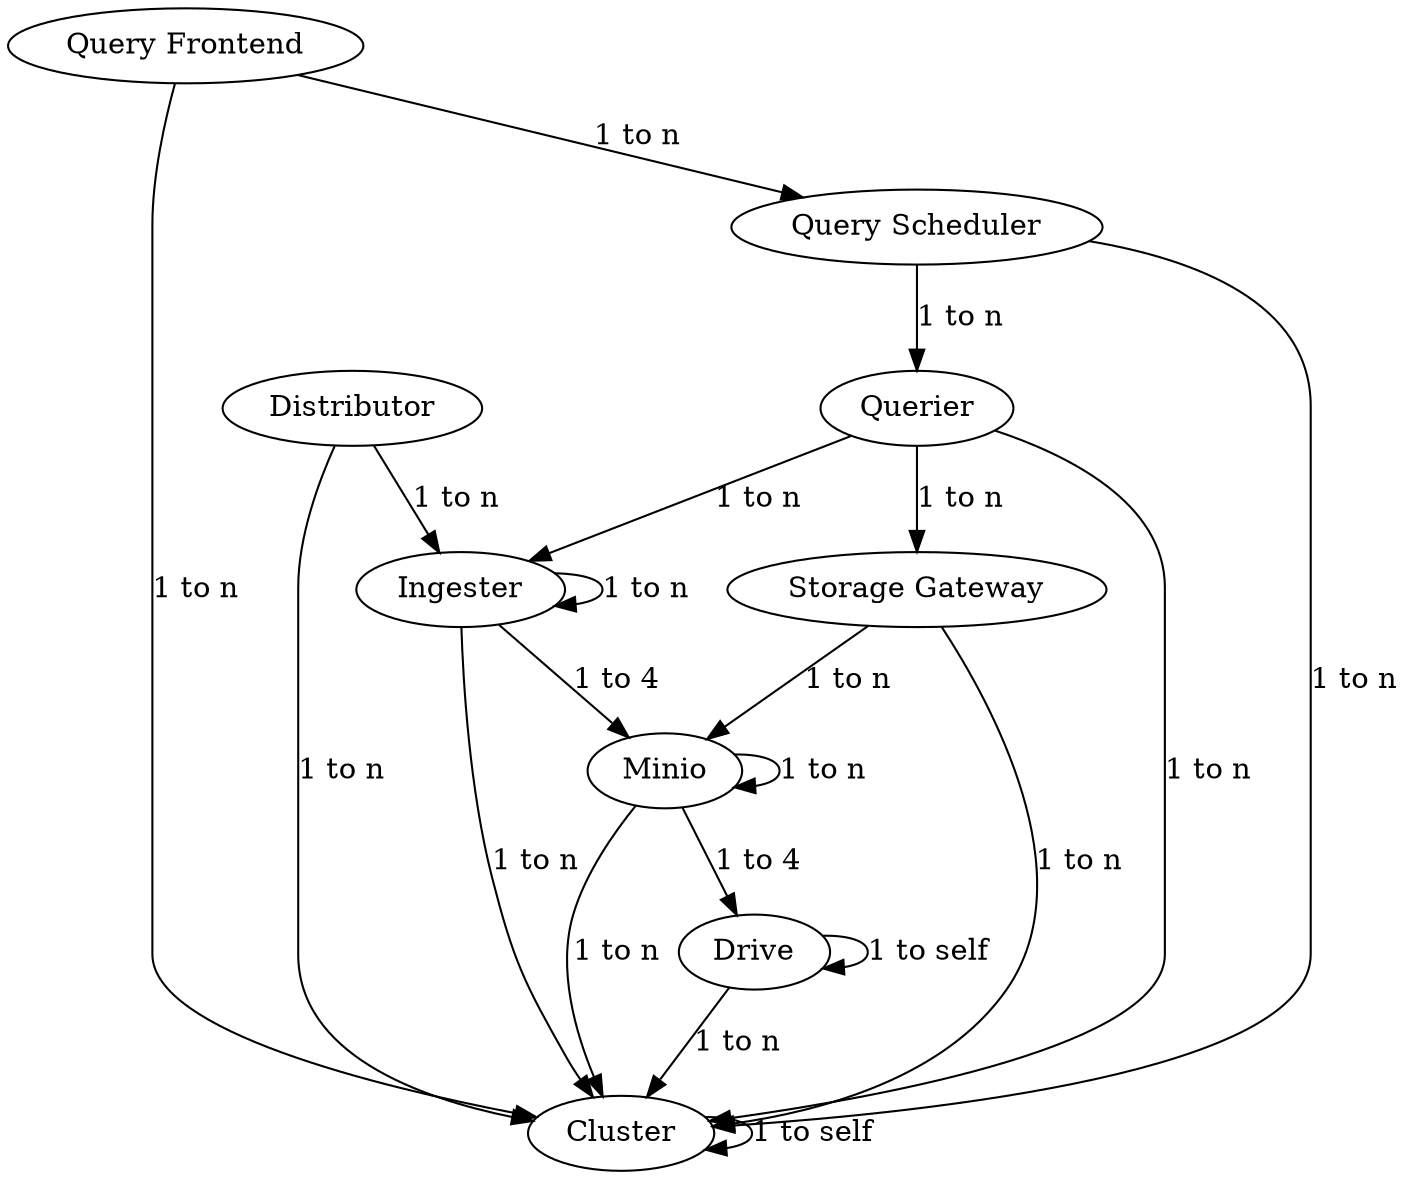 digraph RBN {
    C [label="Cluster", fun="copy", instances=1]
    D [label="Distributor", func="one(C) & one(I)", instances=4];
    I [label="Ingester", func="one(C) & 50%(I) & one(MIO)", type_condition="50%", instances=4];


    QF [label="Query Frontend", func="one(C) & one(QS)", instances=4];
    QS [label="Query Scheduler", func="one(C) & one(Q)", instances=4];
    Q [label="Querier", func="one(C) & (one(SG) | one(I))", instances=4];
    SG [label="Storage Gateway", func="one(C) & one(MIO)", instances=4];

    MIO [label="Minio", func="one(C) & 75%(MIO) & 25%(DRV)", instances=4];
    DRV [label="Drive", func="one(C) & copy(DRV)", instances=16];

    MIO -> MIO [label="1 to n"];
    MIO -> DRV [label="1 to 4"];

    D -> I [label="1 to n"];
    I -> MIO [label="1 to 4"];
    I -> I [label="1 to n"];
    QF -> QS -> Q [label="1 to n"];
    Q -> SG [label="1 to n"];
    SG -> MIO [label="1 to n"];
    Q -> I [label="1 to n"]; 
    DRV -> DRV [label="1 to self"];
  

    D -> C [label="1 to n"];
    I -> C [label="1 to n"];
    QF -> C [label="1 to n"];
    QS -> C [label="1 to n"];
    Q -> C [label="1 to n"];
    SG -> C [label="1 to n"];
    MIO -> C [label="1 to n"];
    DRV -> C [label="1 to n"];

    C -> C [label="1 to self"];
}
